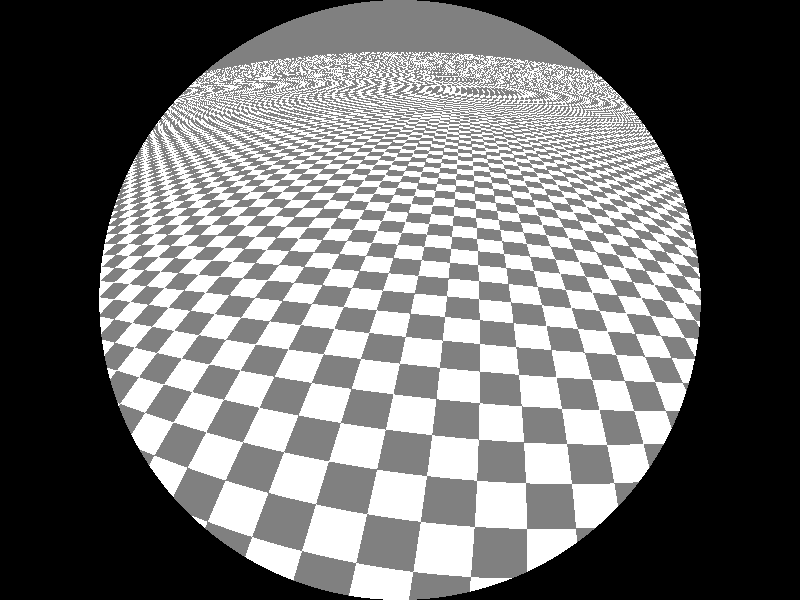 #version  3.7;
global_settings { assumed_gamma 2.2 }

#include "shapes.inc"
#include "colors.inc"
#include "textures.inc"


camera { fisheye location < 1.0000000000000024 , 4.999999999999991 , -6.499999999999991 > look_at < 0 , 0 , 0 > }

light_source { < -100 , 100 , -10 > colour rgb < 1 , 1 , 1 > }
                 
plane { y , -2 pigment { checker colour rgb < 10 , 10 , 10 > colour rgb < 0.5 , 0.5 , 0.5 > }}

background{ colour rgb < 0.5 , 0.5 , 0.5 >}   